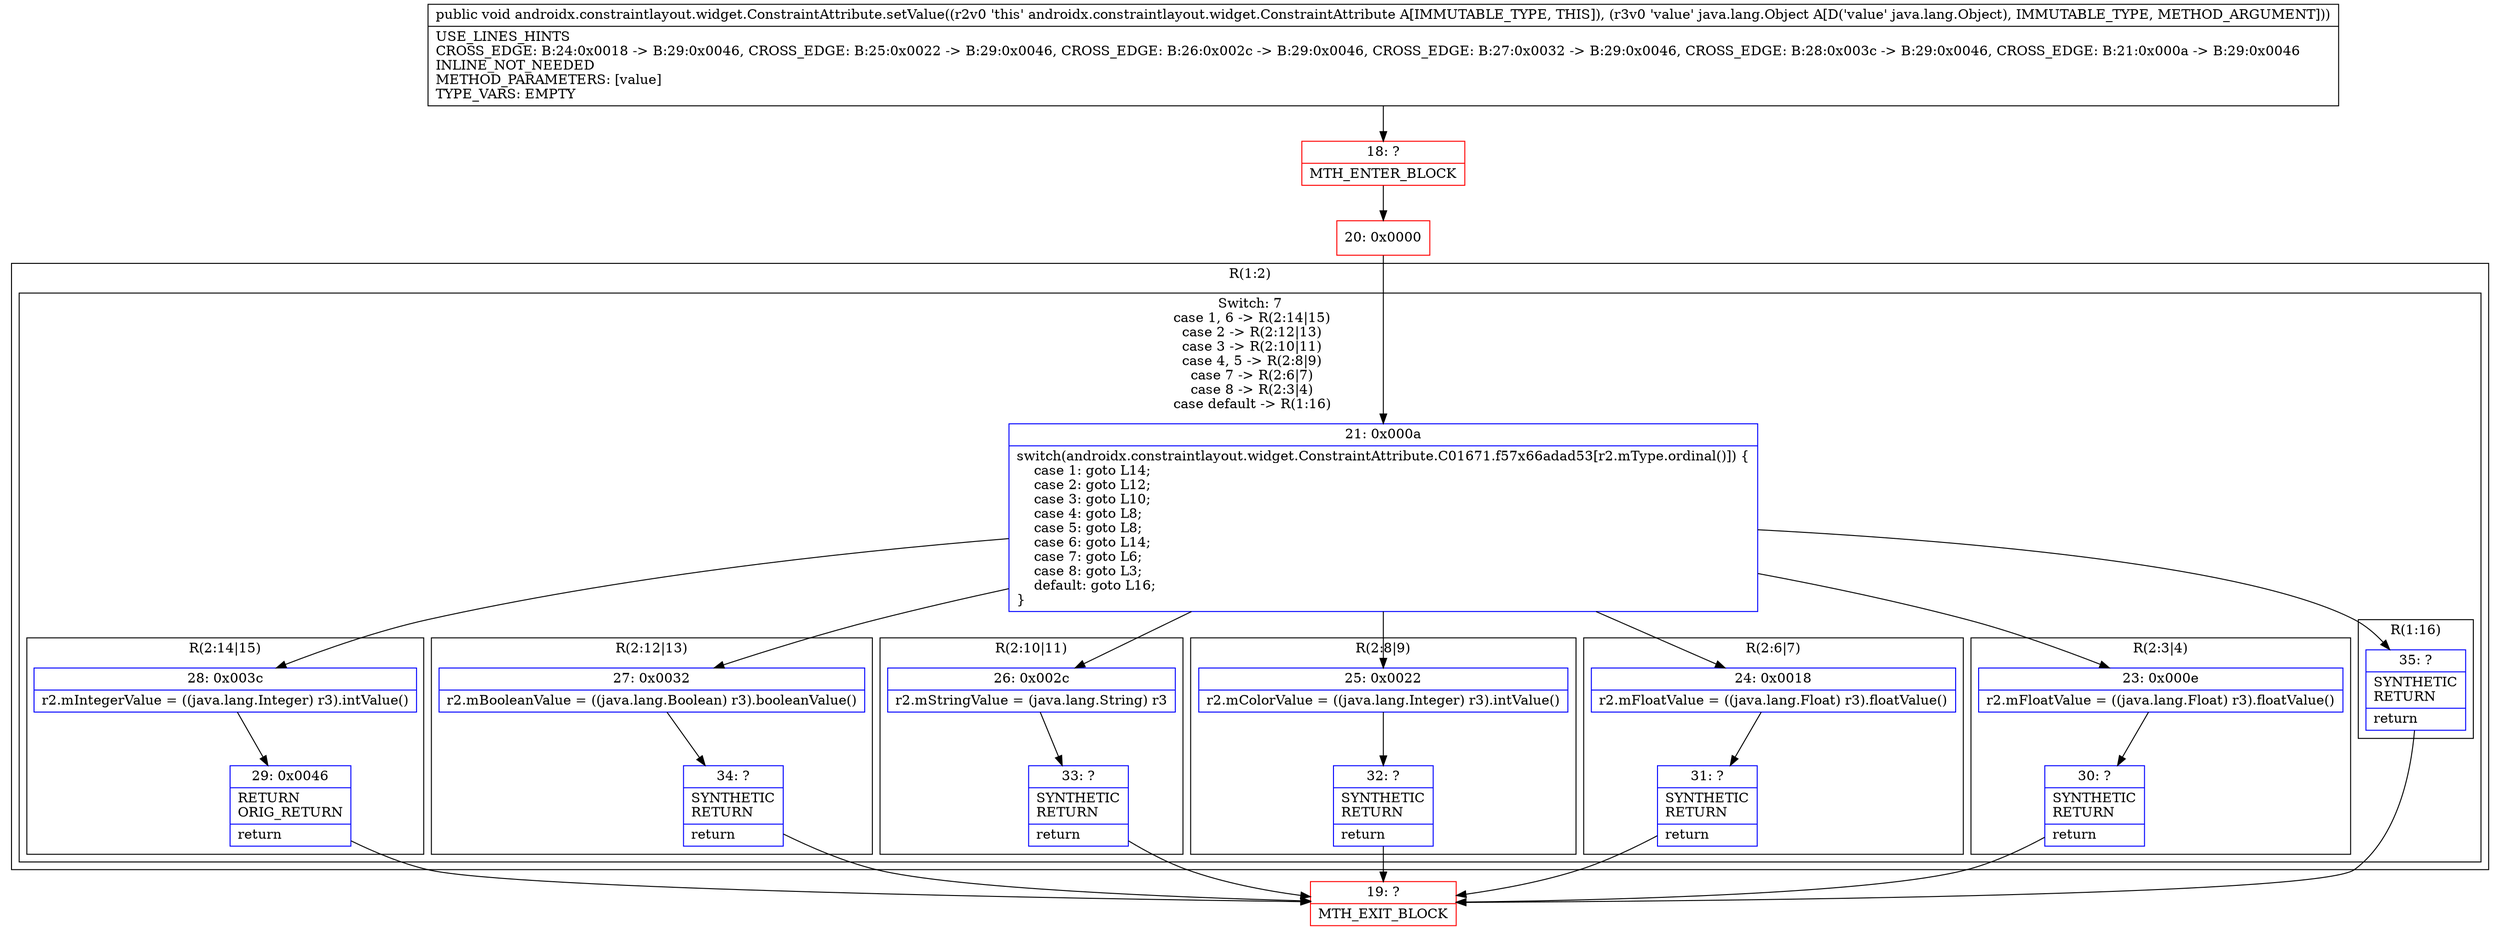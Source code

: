 digraph "CFG forandroidx.constraintlayout.widget.ConstraintAttribute.setValue(Ljava\/lang\/Object;)V" {
subgraph cluster_Region_212163907 {
label = "R(1:2)";
node [shape=record,color=blue];
subgraph cluster_SwitchRegion_1314982229 {
label = "Switch: 7
 case 1, 6 -> R(2:14|15)
 case 2 -> R(2:12|13)
 case 3 -> R(2:10|11)
 case 4, 5 -> R(2:8|9)
 case 7 -> R(2:6|7)
 case 8 -> R(2:3|4)
 case default -> R(1:16)";
node [shape=record,color=blue];
Node_21 [shape=record,label="{21\:\ 0x000a|switch(androidx.constraintlayout.widget.ConstraintAttribute.C01671.f57x66adad53[r2.mType.ordinal()]) \{\l    case 1: goto L14;\l    case 2: goto L12;\l    case 3: goto L10;\l    case 4: goto L8;\l    case 5: goto L8;\l    case 6: goto L14;\l    case 7: goto L6;\l    case 8: goto L3;\l    default: goto L16;\l\}\l}"];
subgraph cluster_Region_1006983663 {
label = "R(2:14|15)";
node [shape=record,color=blue];
Node_28 [shape=record,label="{28\:\ 0x003c|r2.mIntegerValue = ((java.lang.Integer) r3).intValue()\l}"];
Node_29 [shape=record,label="{29\:\ 0x0046|RETURN\lORIG_RETURN\l|return\l}"];
}
subgraph cluster_Region_500495304 {
label = "R(2:12|13)";
node [shape=record,color=blue];
Node_27 [shape=record,label="{27\:\ 0x0032|r2.mBooleanValue = ((java.lang.Boolean) r3).booleanValue()\l}"];
Node_34 [shape=record,label="{34\:\ ?|SYNTHETIC\lRETURN\l|return\l}"];
}
subgraph cluster_Region_1002302068 {
label = "R(2:10|11)";
node [shape=record,color=blue];
Node_26 [shape=record,label="{26\:\ 0x002c|r2.mStringValue = (java.lang.String) r3\l}"];
Node_33 [shape=record,label="{33\:\ ?|SYNTHETIC\lRETURN\l|return\l}"];
}
subgraph cluster_Region_2102425591 {
label = "R(2:8|9)";
node [shape=record,color=blue];
Node_25 [shape=record,label="{25\:\ 0x0022|r2.mColorValue = ((java.lang.Integer) r3).intValue()\l}"];
Node_32 [shape=record,label="{32\:\ ?|SYNTHETIC\lRETURN\l|return\l}"];
}
subgraph cluster_Region_1795986323 {
label = "R(2:6|7)";
node [shape=record,color=blue];
Node_24 [shape=record,label="{24\:\ 0x0018|r2.mFloatValue = ((java.lang.Float) r3).floatValue()\l}"];
Node_31 [shape=record,label="{31\:\ ?|SYNTHETIC\lRETURN\l|return\l}"];
}
subgraph cluster_Region_1367111561 {
label = "R(2:3|4)";
node [shape=record,color=blue];
Node_23 [shape=record,label="{23\:\ 0x000e|r2.mFloatValue = ((java.lang.Float) r3).floatValue()\l}"];
Node_30 [shape=record,label="{30\:\ ?|SYNTHETIC\lRETURN\l|return\l}"];
}
subgraph cluster_Region_96913816 {
label = "R(1:16)";
node [shape=record,color=blue];
Node_35 [shape=record,label="{35\:\ ?|SYNTHETIC\lRETURN\l|return\l}"];
}
}
}
Node_18 [shape=record,color=red,label="{18\:\ ?|MTH_ENTER_BLOCK\l}"];
Node_20 [shape=record,color=red,label="{20\:\ 0x0000}"];
Node_19 [shape=record,color=red,label="{19\:\ ?|MTH_EXIT_BLOCK\l}"];
MethodNode[shape=record,label="{public void androidx.constraintlayout.widget.ConstraintAttribute.setValue((r2v0 'this' androidx.constraintlayout.widget.ConstraintAttribute A[IMMUTABLE_TYPE, THIS]), (r3v0 'value' java.lang.Object A[D('value' java.lang.Object), IMMUTABLE_TYPE, METHOD_ARGUMENT]))  | USE_LINES_HINTS\lCROSS_EDGE: B:24:0x0018 \-\> B:29:0x0046, CROSS_EDGE: B:25:0x0022 \-\> B:29:0x0046, CROSS_EDGE: B:26:0x002c \-\> B:29:0x0046, CROSS_EDGE: B:27:0x0032 \-\> B:29:0x0046, CROSS_EDGE: B:28:0x003c \-\> B:29:0x0046, CROSS_EDGE: B:21:0x000a \-\> B:29:0x0046\lINLINE_NOT_NEEDED\lMETHOD_PARAMETERS: [value]\lTYPE_VARS: EMPTY\l}"];
MethodNode -> Node_18;Node_21 -> Node_23;
Node_21 -> Node_24;
Node_21 -> Node_25;
Node_21 -> Node_26;
Node_21 -> Node_27;
Node_21 -> Node_28;
Node_21 -> Node_35;
Node_28 -> Node_29;
Node_29 -> Node_19;
Node_27 -> Node_34;
Node_34 -> Node_19;
Node_26 -> Node_33;
Node_33 -> Node_19;
Node_25 -> Node_32;
Node_32 -> Node_19;
Node_24 -> Node_31;
Node_31 -> Node_19;
Node_23 -> Node_30;
Node_30 -> Node_19;
Node_35 -> Node_19;
Node_18 -> Node_20;
Node_20 -> Node_21;
}

